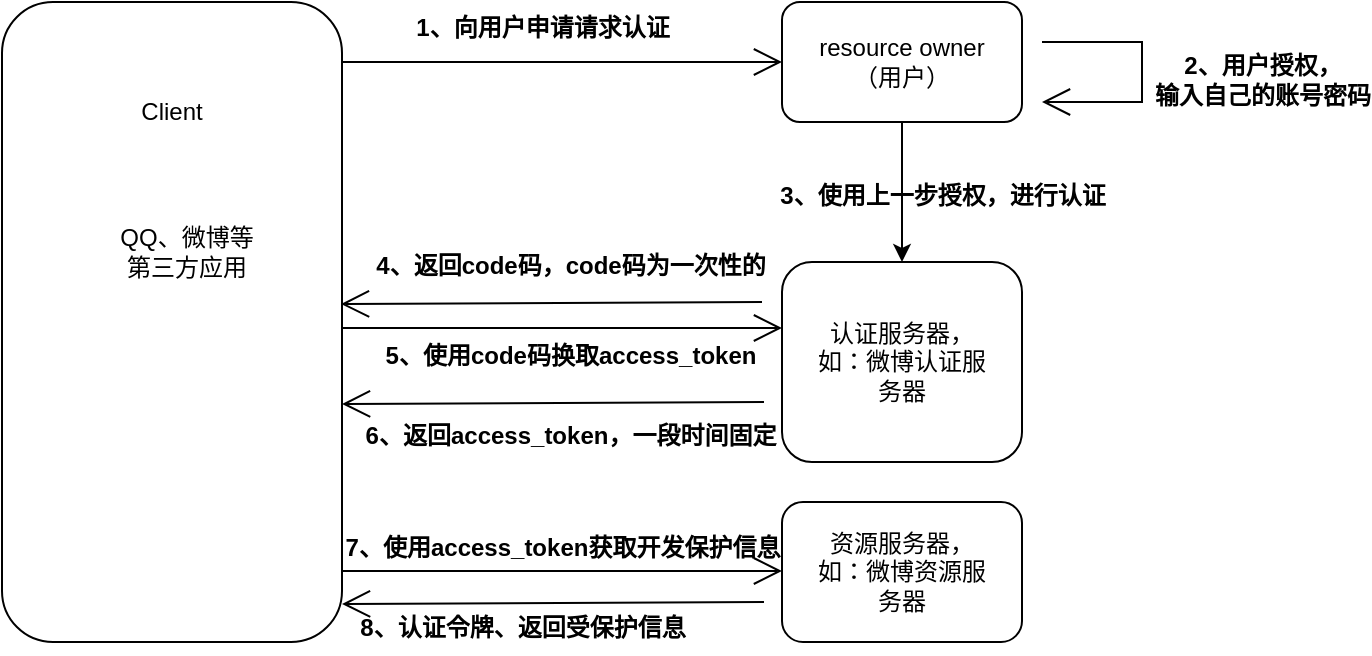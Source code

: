 <mxfile version="21.6.5" type="github">
  <diagram name="第 1 页" id="G1bPKqdCQX2BeVG_SRB8">
    <mxGraphModel dx="1139" dy="616" grid="1" gridSize="10" guides="1" tooltips="1" connect="1" arrows="1" fold="1" page="1" pageScale="1" pageWidth="827" pageHeight="1169" math="0" shadow="0">
      <root>
        <mxCell id="0" />
        <mxCell id="1" parent="0" />
        <mxCell id="bjqUNgD-C-62nrWt6win-1" value="" style="rounded=1;whiteSpace=wrap;html=1;" vertex="1" parent="1">
          <mxGeometry x="170" y="130" width="170" height="320" as="geometry" />
        </mxCell>
        <mxCell id="bjqUNgD-C-62nrWt6win-2" value="Client" style="text;html=1;strokeColor=none;fillColor=none;align=center;verticalAlign=middle;whiteSpace=wrap;rounded=0;" vertex="1" parent="1">
          <mxGeometry x="225" y="170" width="60" height="30" as="geometry" />
        </mxCell>
        <mxCell id="bjqUNgD-C-62nrWt6win-3" value="QQ、微博等第三方应用" style="text;html=1;strokeColor=none;fillColor=none;align=center;verticalAlign=middle;whiteSpace=wrap;rounded=0;" vertex="1" parent="1">
          <mxGeometry x="225" y="240" width="75" height="30" as="geometry" />
        </mxCell>
        <mxCell id="bjqUNgD-C-62nrWt6win-14" style="edgeStyle=orthogonalEdgeStyle;rounded=0;orthogonalLoop=1;jettySize=auto;html=1;exitX=0.5;exitY=1;exitDx=0;exitDy=0;entryX=0.5;entryY=0;entryDx=0;entryDy=0;" edge="1" parent="1" source="bjqUNgD-C-62nrWt6win-4" target="bjqUNgD-C-62nrWt6win-6">
          <mxGeometry relative="1" as="geometry" />
        </mxCell>
        <mxCell id="bjqUNgD-C-62nrWt6win-4" value="" style="rounded=1;whiteSpace=wrap;html=1;" vertex="1" parent="1">
          <mxGeometry x="560" y="130" width="120" height="60" as="geometry" />
        </mxCell>
        <mxCell id="bjqUNgD-C-62nrWt6win-5" value="resource owner（用户）" style="text;html=1;strokeColor=none;fillColor=none;align=center;verticalAlign=middle;whiteSpace=wrap;rounded=0;" vertex="1" parent="1">
          <mxGeometry x="575" y="145" width="90" height="30" as="geometry" />
        </mxCell>
        <mxCell id="bjqUNgD-C-62nrWt6win-6" value="" style="rounded=1;whiteSpace=wrap;html=1;" vertex="1" parent="1">
          <mxGeometry x="560" y="260" width="120" height="100" as="geometry" />
        </mxCell>
        <mxCell id="bjqUNgD-C-62nrWt6win-7" value="认证服务器，如：微博认证服务器" style="text;html=1;strokeColor=none;fillColor=none;align=center;verticalAlign=middle;whiteSpace=wrap;rounded=0;" vertex="1" parent="1">
          <mxGeometry x="575" y="295" width="90" height="30" as="geometry" />
        </mxCell>
        <mxCell id="bjqUNgD-C-62nrWt6win-8" value="" style="rounded=1;whiteSpace=wrap;html=1;" vertex="1" parent="1">
          <mxGeometry x="560" y="380" width="120" height="70" as="geometry" />
        </mxCell>
        <mxCell id="bjqUNgD-C-62nrWt6win-9" value="资源服务器，如：微博资源服务器" style="text;html=1;strokeColor=none;fillColor=none;align=center;verticalAlign=middle;whiteSpace=wrap;rounded=0;" vertex="1" parent="1">
          <mxGeometry x="575" y="400" width="90" height="30" as="geometry" />
        </mxCell>
        <mxCell id="bjqUNgD-C-62nrWt6win-10" value="" style="endArrow=open;endFill=1;endSize=12;html=1;rounded=0;entryX=0;entryY=0.5;entryDx=0;entryDy=0;" edge="1" parent="1" target="bjqUNgD-C-62nrWt6win-4">
          <mxGeometry width="160" relative="1" as="geometry">
            <mxPoint x="340" y="160" as="sourcePoint" />
            <mxPoint x="500" y="160" as="targetPoint" />
          </mxGeometry>
        </mxCell>
        <mxCell id="bjqUNgD-C-62nrWt6win-11" value="1、向用户申请请求认证" style="text;align=center;fontStyle=1;verticalAlign=middle;spacingLeft=3;spacingRight=3;strokeColor=none;rotatable=0;points=[[0,0.5],[1,0.5]];portConstraint=eastwest;html=1;" vertex="1" parent="1">
          <mxGeometry x="400" y="130" width="80" height="26" as="geometry" />
        </mxCell>
        <mxCell id="bjqUNgD-C-62nrWt6win-12" value="" style="endArrow=open;endFill=1;endSize=12;html=1;rounded=0;" edge="1" parent="1">
          <mxGeometry width="160" relative="1" as="geometry">
            <mxPoint x="690" y="150" as="sourcePoint" />
            <mxPoint x="690" y="180" as="targetPoint" />
            <Array as="points">
              <mxPoint x="740" y="150" />
              <mxPoint x="740" y="180" />
            </Array>
          </mxGeometry>
        </mxCell>
        <mxCell id="bjqUNgD-C-62nrWt6win-13" value="2、用户授权，&lt;br&gt;输入自己的账号密码" style="text;align=center;fontStyle=1;verticalAlign=middle;spacingLeft=3;spacingRight=3;strokeColor=none;rotatable=0;points=[[0,0.5],[1,0.5]];portConstraint=eastwest;html=1;" vertex="1" parent="1">
          <mxGeometry x="760" y="156" width="80" height="26" as="geometry" />
        </mxCell>
        <mxCell id="bjqUNgD-C-62nrWt6win-15" value="3、使用上一步授权，进行认证" style="text;align=center;fontStyle=1;verticalAlign=middle;spacingLeft=3;spacingRight=3;strokeColor=none;rotatable=0;points=[[0,0.5],[1,0.5]];portConstraint=eastwest;html=1;" vertex="1" parent="1">
          <mxGeometry x="600" y="214" width="80" height="26" as="geometry" />
        </mxCell>
        <mxCell id="bjqUNgD-C-62nrWt6win-18" value="4、返回code码，code码为一次性的" style="text;align=center;fontStyle=1;verticalAlign=middle;spacingLeft=3;spacingRight=3;strokeColor=none;rotatable=0;points=[[0,0.5],[1,0.5]];portConstraint=eastwest;html=1;" vertex="1" parent="1">
          <mxGeometry x="414" y="249" width="80" height="26" as="geometry" />
        </mxCell>
        <mxCell id="bjqUNgD-C-62nrWt6win-19" value="" style="endArrow=open;endFill=1;endSize=12;html=1;rounded=0;entryX=0.997;entryY=0.472;entryDx=0;entryDy=0;entryPerimeter=0;" edge="1" parent="1" target="bjqUNgD-C-62nrWt6win-1">
          <mxGeometry width="160" relative="1" as="geometry">
            <mxPoint x="550" y="280" as="sourcePoint" />
            <mxPoint x="710" y="280" as="targetPoint" />
          </mxGeometry>
        </mxCell>
        <mxCell id="bjqUNgD-C-62nrWt6win-22" value="5、使用code码换取access_token" style="text;align=center;fontStyle=1;verticalAlign=middle;spacingLeft=3;spacingRight=3;strokeColor=none;rotatable=0;points=[[0,0.5],[1,0.5]];portConstraint=eastwest;html=1;" vertex="1" parent="1">
          <mxGeometry x="413.5" y="294" width="80" height="26" as="geometry" />
        </mxCell>
        <mxCell id="bjqUNgD-C-62nrWt6win-23" value="" style="endArrow=open;endFill=1;endSize=12;html=1;rounded=0;entryX=0;entryY=0.5;entryDx=0;entryDy=0;" edge="1" parent="1">
          <mxGeometry width="160" relative="1" as="geometry">
            <mxPoint x="340" y="293" as="sourcePoint" />
            <mxPoint x="560" y="293" as="targetPoint" />
          </mxGeometry>
        </mxCell>
        <mxCell id="bjqUNgD-C-62nrWt6win-24" value="" style="endArrow=open;endFill=1;endSize=12;html=1;rounded=0;entryX=0.997;entryY=0.472;entryDx=0;entryDy=0;entryPerimeter=0;" edge="1" parent="1">
          <mxGeometry width="160" relative="1" as="geometry">
            <mxPoint x="551" y="330" as="sourcePoint" />
            <mxPoint x="340" y="331" as="targetPoint" />
          </mxGeometry>
        </mxCell>
        <mxCell id="bjqUNgD-C-62nrWt6win-27" value="6、返回access_token，一段时间固定" style="text;align=center;fontStyle=1;verticalAlign=middle;spacingLeft=3;spacingRight=3;strokeColor=none;rotatable=0;points=[[0,0.5],[1,0.5]];portConstraint=eastwest;html=1;" vertex="1" parent="1">
          <mxGeometry x="414" y="334" width="80" height="26" as="geometry" />
        </mxCell>
        <mxCell id="bjqUNgD-C-62nrWt6win-29" value="" style="endArrow=open;endFill=1;endSize=12;html=1;rounded=0;entryX=0.997;entryY=0.472;entryDx=0;entryDy=0;entryPerimeter=0;" edge="1" parent="1">
          <mxGeometry width="160" relative="1" as="geometry">
            <mxPoint x="551" y="430" as="sourcePoint" />
            <mxPoint x="340" y="431" as="targetPoint" />
          </mxGeometry>
        </mxCell>
        <mxCell id="bjqUNgD-C-62nrWt6win-30" value="" style="endArrow=open;endFill=1;endSize=12;html=1;rounded=0;entryX=0;entryY=0.5;entryDx=0;entryDy=0;" edge="1" parent="1">
          <mxGeometry width="160" relative="1" as="geometry">
            <mxPoint x="340" y="414.5" as="sourcePoint" />
            <mxPoint x="560" y="414.5" as="targetPoint" />
          </mxGeometry>
        </mxCell>
        <mxCell id="bjqUNgD-C-62nrWt6win-31" value="7、使用access_token获取开发保护信息" style="text;align=center;fontStyle=1;verticalAlign=middle;spacingLeft=3;spacingRight=3;strokeColor=none;rotatable=0;points=[[0,0.5],[1,0.5]];portConstraint=eastwest;html=1;" vertex="1" parent="1">
          <mxGeometry x="410" y="390" width="80" height="26" as="geometry" />
        </mxCell>
        <mxCell id="bjqUNgD-C-62nrWt6win-32" value="8、认证令牌、返回受保护信息" style="text;align=center;fontStyle=1;verticalAlign=middle;spacingLeft=3;spacingRight=3;strokeColor=none;rotatable=0;points=[[0,0.5],[1,0.5]];portConstraint=eastwest;html=1;" vertex="1" parent="1">
          <mxGeometry x="390" y="430" width="80" height="26" as="geometry" />
        </mxCell>
      </root>
    </mxGraphModel>
  </diagram>
</mxfile>
